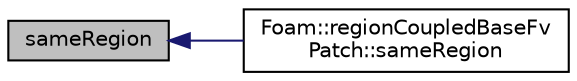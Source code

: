 digraph "sameRegion"
{
  bgcolor="transparent";
  edge [fontname="Helvetica",fontsize="10",labelfontname="Helvetica",labelfontsize="10"];
  node [fontname="Helvetica",fontsize="10",shape=record];
  rankdir="LR";
  Node245 [label="sameRegion",height=0.2,width=0.4,color="black", fillcolor="grey75", style="filled", fontcolor="black"];
  Node245 -> Node246 [dir="back",color="midnightblue",fontsize="10",style="solid",fontname="Helvetica"];
  Node246 [label="Foam::regionCoupledBaseFv\lPatch::sameRegion",height=0.2,width=0.4,color="black",URL="$a23677.html#a977bc99af5c1f60db5bf13c956652884",tooltip="Returns if it is the same Region. "];
}
